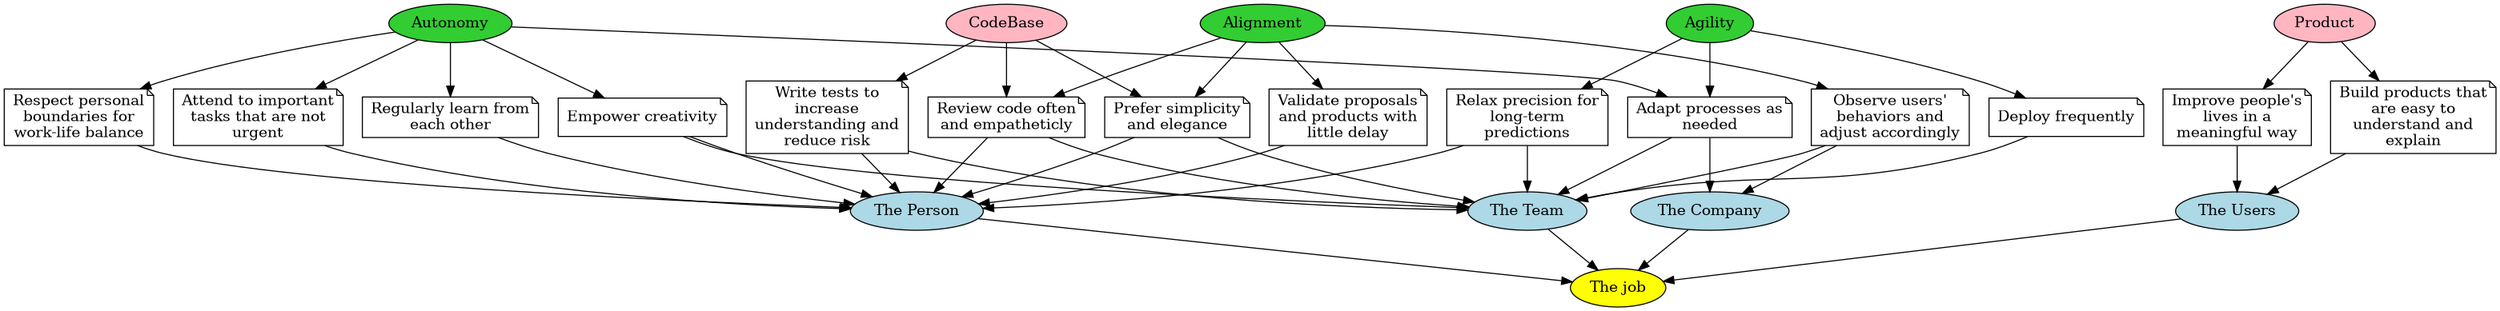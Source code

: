 @startuml the job

digraph Job {
  ' Goal
  Job [fillcolor=yellow, style=filled label="The job"]

  ' Human Elements
  Person [fillcolor=LightBlue label="The Person" style=filled]
  Person -> Job
  Team [fillcolor=LightBlue label="The Team" style=filled]
  Team -> Job
  Company [fillcolor=LightBlue label="The Company" style=filled]
  Company -> Job
  Users [fillcolor=LightBlue label="The Users" style=filled]
  Users -> Job

  ' Values
  Alignment [fillcolor=LimeGreen style=filled]
  Autonomy [fillcolor=LimeGreen style=filled]
  Agility [fillcolor=LimeGreen style=filled]

  ' Artifacts
  CodeBase [fillcolor=LightPink style=filled]
  Product [fillcolor=LightPink style=filled]

  ' Actions
  Validation [label="Validate proposals\nand products with\nlittle delay" shape=note]
  Alignment -> Validation
  Validation -> Person

  ImportantBigProjects [label="Attend to important\ntasks that are not\nurgent" shape=note]
  Autonomy -> ImportantBigProjects
  ImportantBigProjects -> Person

  Mentorship [label="Regularly learn from\neach other" shape=note]
  Autonomy -> Mentorship
  Mentorship -> Person

  WorkLifeBalance [label="Respect personal\nboundaries for\nwork-life balance" shape=note]
  Autonomy -> WorkLifeBalance
  WorkLifeBalance -> Person

  Creativity [label="Empower creativity" shape=note]
  Autonomy -> Creativity
  Creativity -> Person
  Creativity -> Team

  RelaxedPredictions [label="Relax precision for\nlong-term\npredictions" shape=note]
  Agility -> RelaxedPredictions
  RelaxedPredictions -> Person
  RelaxedPredictions -> Team

  CodeReview [label="Review code often\nand empatheticly" shape=note]
  Alignment -> CodeReview
  CodeBase -> CodeReview
  CodeReview -> Person
  CodeReview -> Team

  SimplicityAndElegance [label="Prefer simplicity\nand elegance" shape=note]
  Alignment -> SimplicityAndElegance
  CodeBase -> SimplicityAndElegance
  SimplicityAndElegance -> Person
  SimplicityAndElegance -> Team

  Tests [label="Write tests to\nincrease\nunderstanding and\nreduce risk" shape=note]
  CodeBase -> Tests
  Tests -> Person
  Tests -> Team

  FrequentDeployment [label="Deploy frequently" shape=note]
  Agility -> FrequentDeployment
  FrequentDeployment -> Team

  Flexibility [label="Adapt processes as\nneeded" shape=note]
  Autonomy -> Flexibility
  Agility -> Flexibility
  Flexibility -> Team
  Flexibility -> Company

  UserAwareness [label="Observe users'\nbehaviors and\nadjust accordingly" shape=note]
  Alignment -> UserAwareness
  UserAwareness -> Team
  UserAwareness -> Company

  HelpingPeople [label="Improve people's\nlives in a\nmeaningful way" shape=note]
  Product -> HelpingPeople
  HelpingPeople -> Users

  SimpleProduct [label="Build products that\nare easy to\nunderstand and\nexplain" shape=note]
  Product -> SimpleProduct
  SimpleProduct -> Users
}
@enduml
